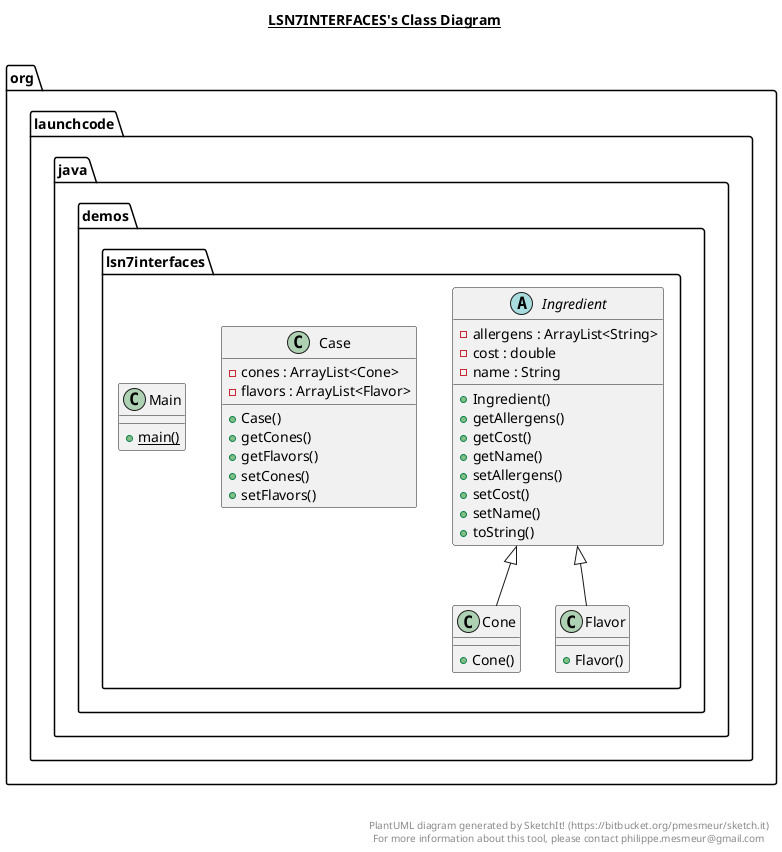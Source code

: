@startuml

title __LSN7INTERFACES's Class Diagram__\n

  namespace org.launchcode.java.demos {
    namespace lsn7interfaces {
      class org.launchcode.java.demos.lsn7interfaces.Case {
          - cones : ArrayList<Cone>
          - flavors : ArrayList<Flavor>
          + Case()
          + getCones()
          + getFlavors()
          + setCones()
          + setFlavors()
      }
    }
  }
  

  namespace org.launchcode.java.demos {
    namespace lsn7interfaces {
      class org.launchcode.java.demos.lsn7interfaces.Cone {
          + Cone()
      }
    }
  }
  

  namespace org.launchcode.java.demos {
    namespace lsn7interfaces {
      class org.launchcode.java.demos.lsn7interfaces.Flavor {
          + Flavor()
      }
    }
  }
  

  namespace org.launchcode.java.demos {
    namespace lsn7interfaces {
      abstract class org.launchcode.java.demos.lsn7interfaces.Ingredient {
          - allergens : ArrayList<String>
          - cost : double
          - name : String
          + Ingredient()
          + getAllergens()
          + getCost()
          + getName()
          + setAllergens()
          + setCost()
          + setName()
          + toString()
      }
    }
  }
  

  namespace org.launchcode.java.demos {
    namespace lsn7interfaces {
      class org.launchcode.java.demos.lsn7interfaces.Main {
          {static} + main()
      }
    }
  }
  

  org.launchcode.java.demos.lsn7interfaces.Cone -up-|> org.launchcode.java.demos.lsn7interfaces.Ingredient
  org.launchcode.java.demos.lsn7interfaces.Flavor -up-|> org.launchcode.java.demos.lsn7interfaces.Ingredient


right footer


PlantUML diagram generated by SketchIt! (https://bitbucket.org/pmesmeur/sketch.it)
For more information about this tool, please contact philippe.mesmeur@gmail.com
endfooter

@enduml
